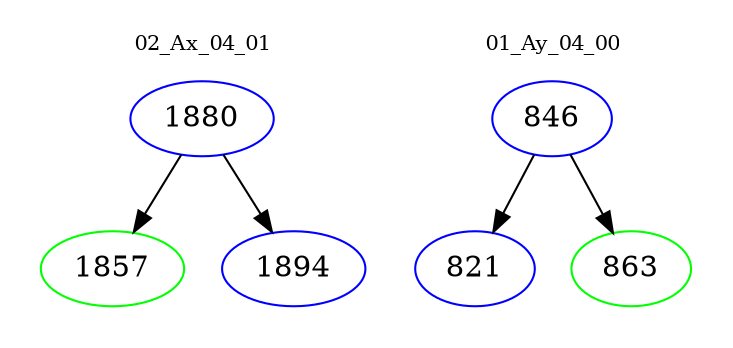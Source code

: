 digraph{
subgraph cluster_0 {
color = white
label = "02_Ax_04_01";
fontsize=10;
T0_1880 [label="1880", color="blue"]
T0_1880 -> T0_1857 [color="black"]
T0_1857 [label="1857", color="green"]
T0_1880 -> T0_1894 [color="black"]
T0_1894 [label="1894", color="blue"]
}
subgraph cluster_1 {
color = white
label = "01_Ay_04_00";
fontsize=10;
T1_846 [label="846", color="blue"]
T1_846 -> T1_821 [color="black"]
T1_821 [label="821", color="blue"]
T1_846 -> T1_863 [color="black"]
T1_863 [label="863", color="green"]
}
}
